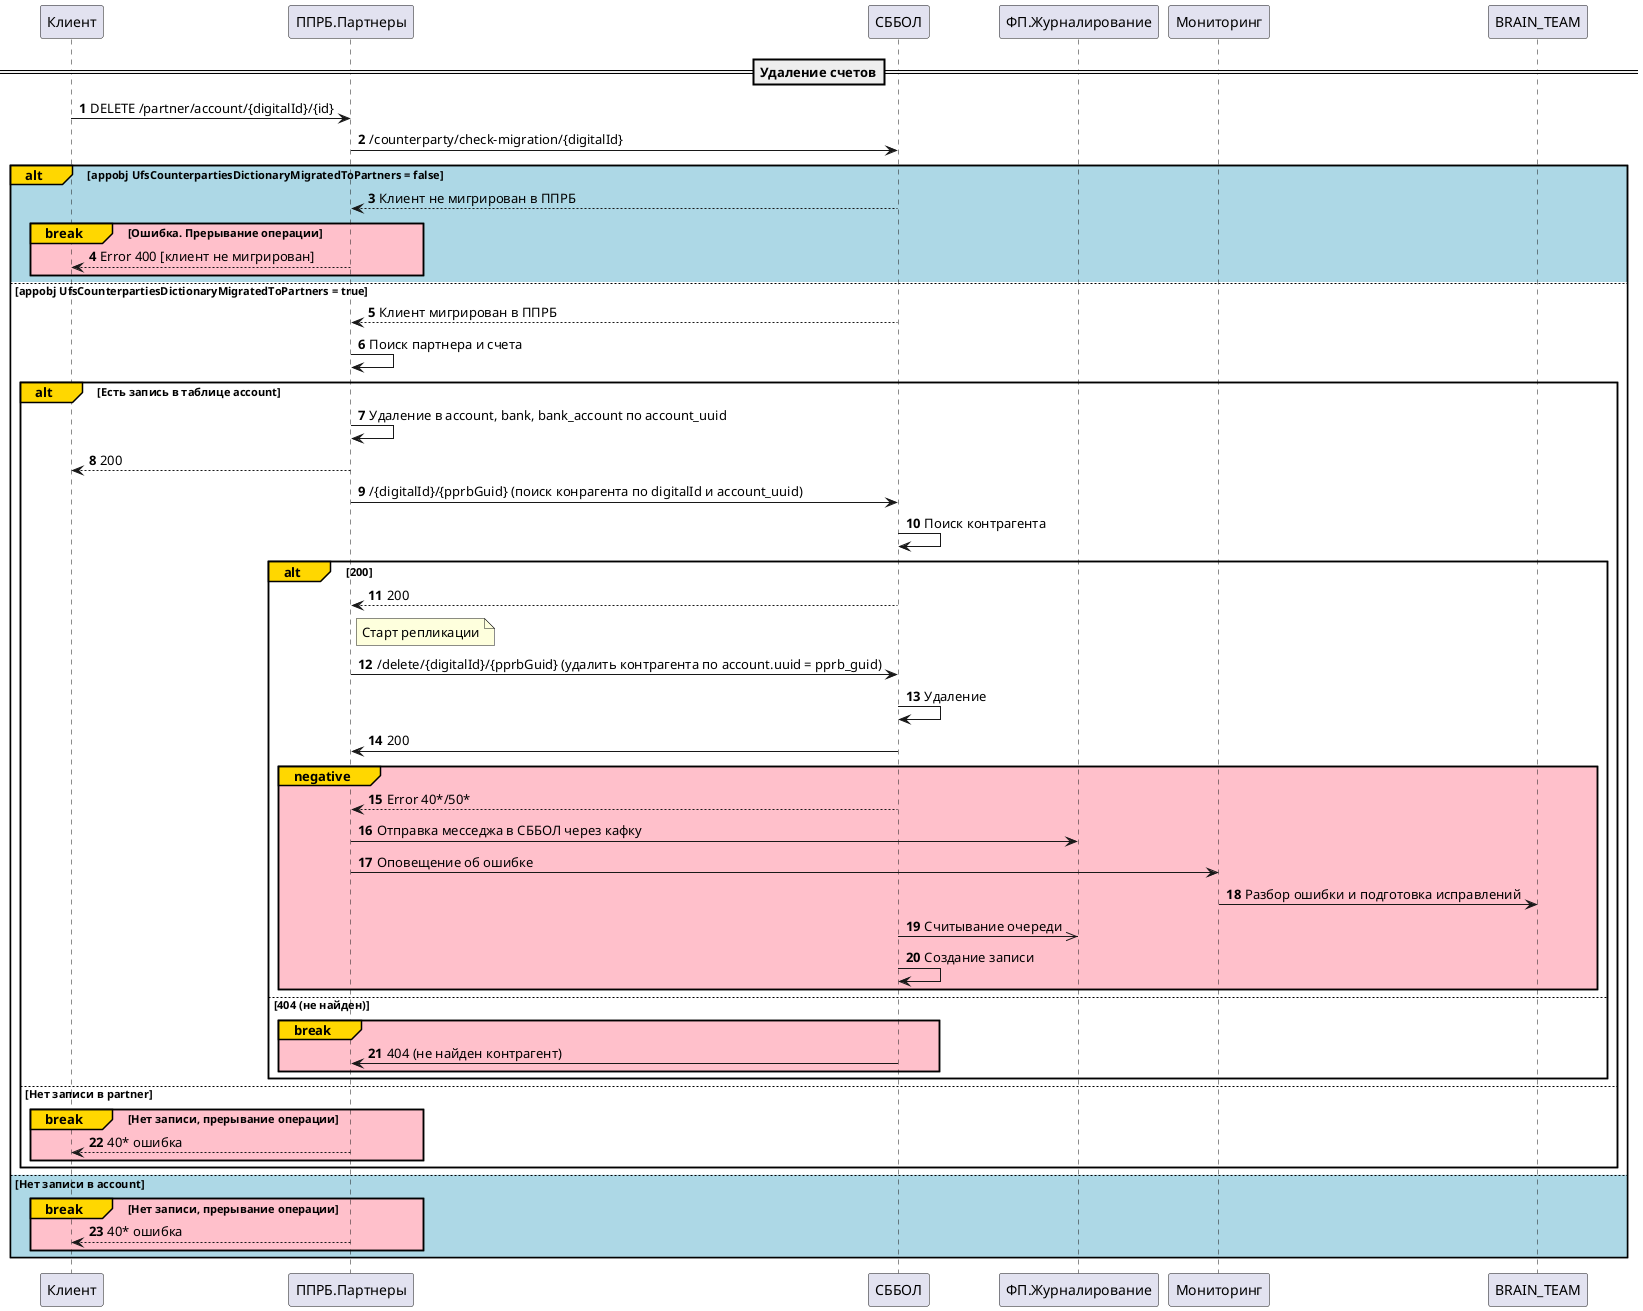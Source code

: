 @startuml
'https://plantuml.com/sequence-diagram
autonumber
==Удаление счетов==
Клиент -> ППРБ.Партнеры: DELETE /partner/account/{digitalId}/{id}
ППРБ.Партнеры -> СББОЛ: /counterparty/check-migration/{digitalId}
alt#Gold #lightblue appobj UfsCounterpartiesDictionaryMigratedToPartners = false
СББОЛ --> ППРБ.Партнеры: Клиент не мигрирован в ППРБ
break#Gold #Pink Ошибка. Прерывание операции
ППРБ.Партнеры --> Клиент: Error 400 [клиент не мигрирован]
end
else #white appobj UfsCounterpartiesDictionaryMigratedToPartners = true
СББОЛ --> ППРБ.Партнеры: Клиент мигрирован в ППРБ
ППРБ.Партнеры -> ППРБ.Партнеры: Поиск партнера и счета
alt#gold Есть запись в таблице account
ППРБ.Партнеры -> ППРБ.Партнеры: Удаление в account, bank, bank_account по account_uuid
ППРБ.Партнеры --> Клиент: 200
ППРБ.Партнеры -> СББОЛ: /{digitalId}/{pprbGuid} (поиск конрагента по digitalId и account_uuid)
СББОЛ -> СББОЛ: Поиск контрагента
alt#Gold 200
СББОЛ --> ППРБ.Партнеры: 200
note right of ППРБ.Партнеры
Старт репликации
end note
ППРБ.Партнеры -> СББОЛ: /delete/{digitalId}/{pprbGuid} (удалить контрагента по account.uuid = pprb_guid)
СББОЛ -> СББОЛ: Удаление
СББОЛ -> ППРБ.Партнеры: 200
group#Gold #pink negative
СББОЛ --> ППРБ.Партнеры: Error 40*/50*
ППРБ.Партнеры -> ФП.Журналирование: Отправка месседжа в СББОЛ через кафку
ППРБ.Партнеры -> Мониторинг: Оповещение об ошибке
Мониторинг -> BRAIN_TEAM: Разбор ошибки и подготовка исправлений
СББОЛ ->> ФП.Журналирование: Считывание очереди
СББОЛ -> СББОЛ: Создание записи
end
else 404 (не найден)
break#Gold #pink
СББОЛ -> ППРБ.Партнеры: 404 (не найден контрагент)
end
end
else Нет записи в partner
break#Gold #pink Нет записи, прерывание операции
ППРБ.Партнеры --> Клиент: 40* ошибка
end
end
else Нет записи в account
break#Gold #pink Нет записи, прерывание операции
ППРБ.Партнеры --> Клиент: 40* ошибка
end
end
@enduml
